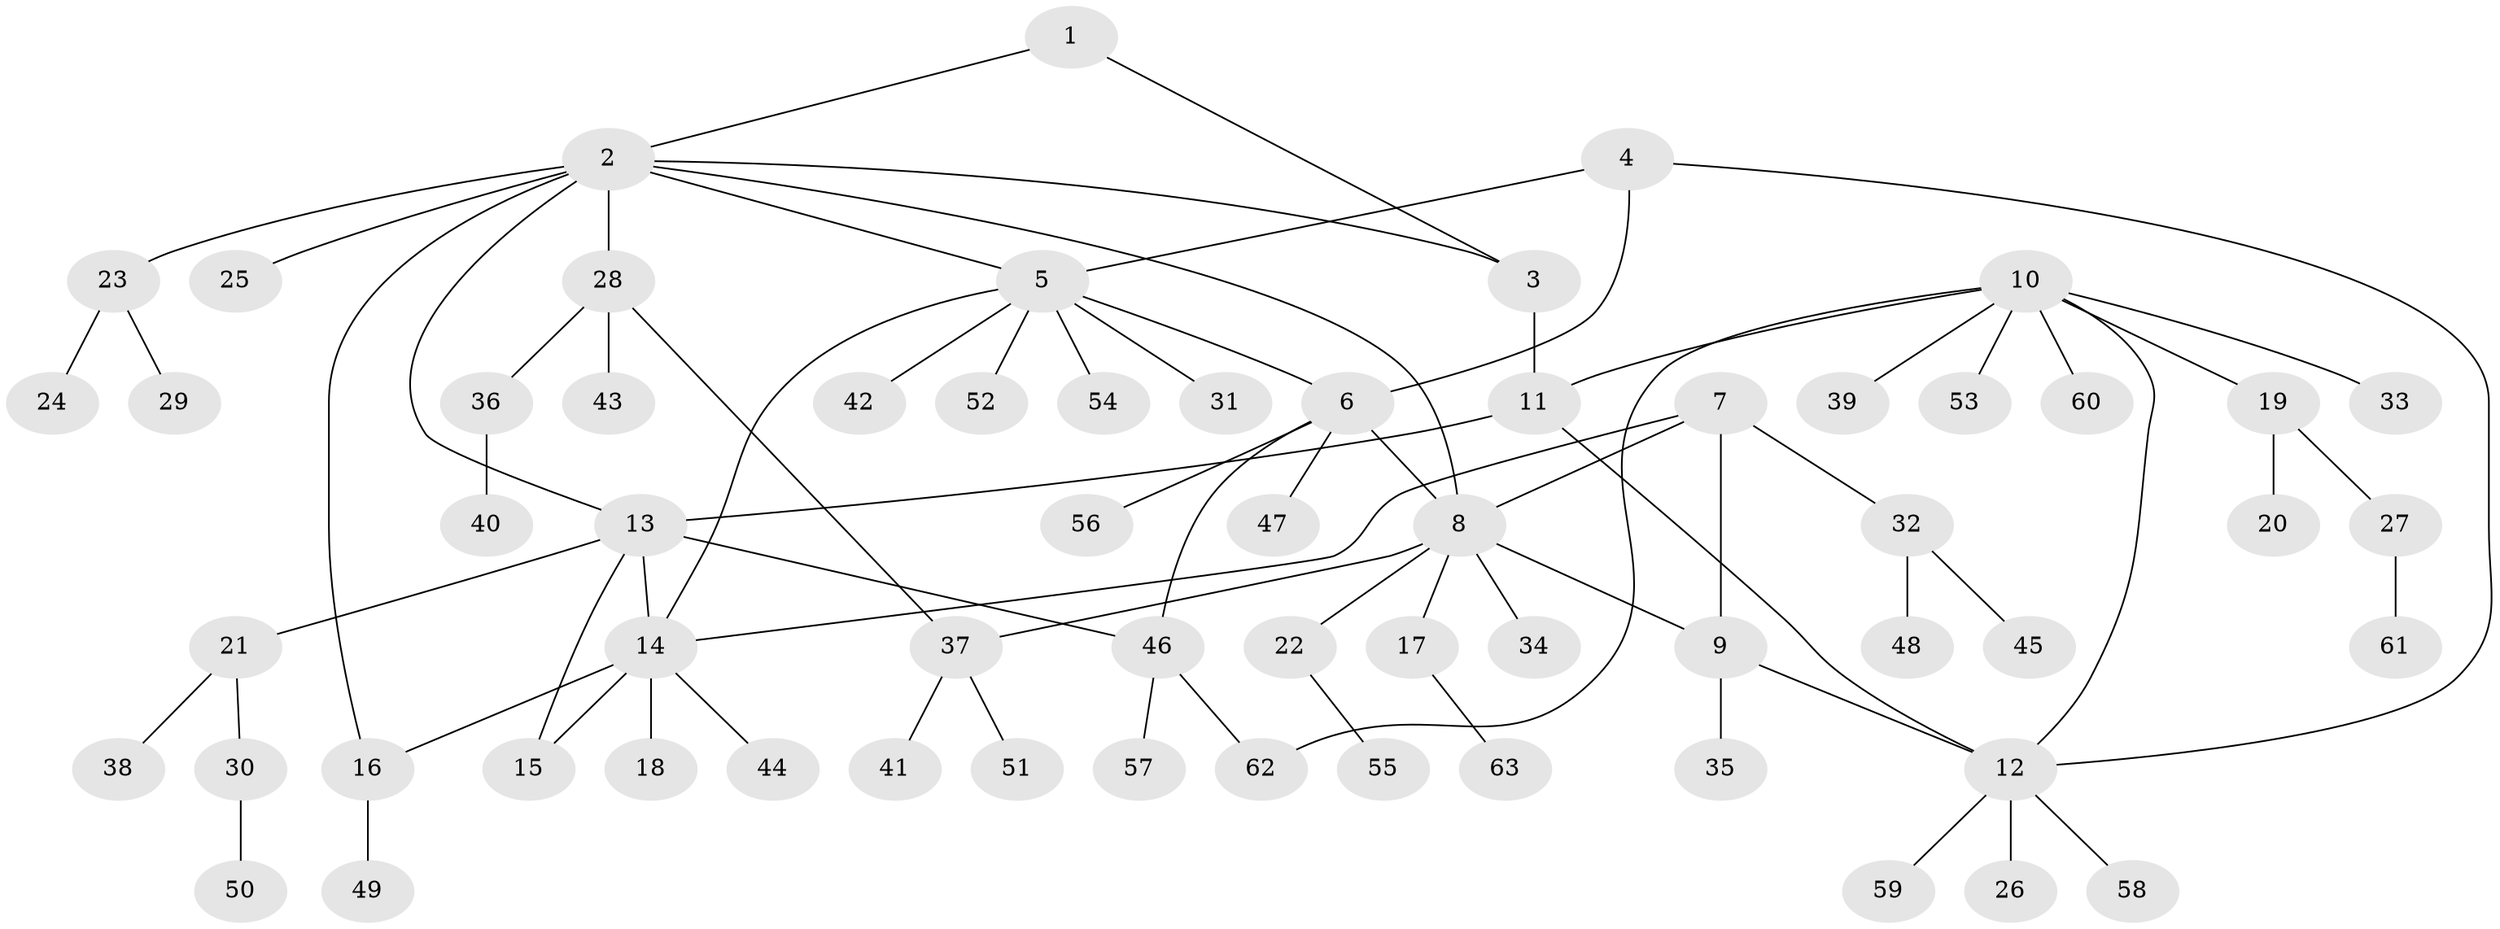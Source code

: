 // coarse degree distribution, {7: 0.08108108108108109, 2: 0.05405405405405406, 6: 0.08108108108108109, 5: 0.05405405405405406, 1: 0.6756756756756757, 9: 0.02702702702702703, 3: 0.02702702702702703}
// Generated by graph-tools (version 1.1) at 2025/58/03/04/25 21:58:15]
// undirected, 63 vertices, 77 edges
graph export_dot {
graph [start="1"]
  node [color=gray90,style=filled];
  1;
  2;
  3;
  4;
  5;
  6;
  7;
  8;
  9;
  10;
  11;
  12;
  13;
  14;
  15;
  16;
  17;
  18;
  19;
  20;
  21;
  22;
  23;
  24;
  25;
  26;
  27;
  28;
  29;
  30;
  31;
  32;
  33;
  34;
  35;
  36;
  37;
  38;
  39;
  40;
  41;
  42;
  43;
  44;
  45;
  46;
  47;
  48;
  49;
  50;
  51;
  52;
  53;
  54;
  55;
  56;
  57;
  58;
  59;
  60;
  61;
  62;
  63;
  1 -- 2;
  1 -- 3;
  2 -- 3;
  2 -- 5;
  2 -- 8;
  2 -- 13;
  2 -- 16;
  2 -- 23;
  2 -- 25;
  2 -- 28;
  3 -- 11;
  4 -- 5;
  4 -- 6;
  4 -- 12;
  5 -- 6;
  5 -- 14;
  5 -- 31;
  5 -- 42;
  5 -- 52;
  5 -- 54;
  6 -- 8;
  6 -- 46;
  6 -- 47;
  6 -- 56;
  7 -- 8;
  7 -- 9;
  7 -- 14;
  7 -- 32;
  8 -- 9;
  8 -- 17;
  8 -- 22;
  8 -- 34;
  8 -- 37;
  9 -- 12;
  9 -- 35;
  10 -- 11;
  10 -- 12;
  10 -- 19;
  10 -- 33;
  10 -- 39;
  10 -- 53;
  10 -- 60;
  10 -- 62;
  11 -- 12;
  11 -- 13;
  12 -- 26;
  12 -- 58;
  12 -- 59;
  13 -- 14;
  13 -- 15;
  13 -- 21;
  13 -- 46;
  14 -- 15;
  14 -- 16;
  14 -- 18;
  14 -- 44;
  16 -- 49;
  17 -- 63;
  19 -- 20;
  19 -- 27;
  21 -- 30;
  21 -- 38;
  22 -- 55;
  23 -- 24;
  23 -- 29;
  27 -- 61;
  28 -- 36;
  28 -- 37;
  28 -- 43;
  30 -- 50;
  32 -- 45;
  32 -- 48;
  36 -- 40;
  37 -- 41;
  37 -- 51;
  46 -- 57;
  46 -- 62;
}
